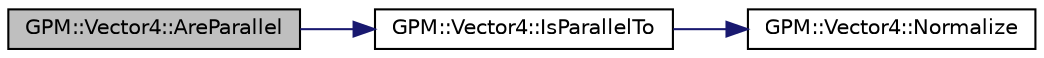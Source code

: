 digraph "GPM::Vector4::AreParallel"
{
 // INTERACTIVE_SVG=YES
 // LATEX_PDF_SIZE
  edge [fontname="Helvetica",fontsize="10",labelfontname="Helvetica",labelfontsize="10"];
  node [fontname="Helvetica",fontsize="10",shape=record];
  rankdir="LR";
  Node88 [label="GPM::Vector4::AreParallel",height=0.2,width=0.4,color="black", fillcolor="grey75", style="filled", fontcolor="black",tooltip="Return true if the two vectors are parallel."];
  Node88 -> Node89 [color="midnightblue",fontsize="10",style="solid",fontname="Helvetica"];
  Node89 [label="GPM::Vector4::IsParallelTo",height=0.2,width=0.4,color="black", fillcolor="white", style="filled",URL="$struct_g_p_m_1_1_vector4.html#a2bd1d7f32581dee0613fe4bc65b60534",tooltip="Return true if the two vectors are parallel."];
  Node89 -> Node90 [color="midnightblue",fontsize="10",style="solid",fontname="Helvetica"];
  Node90 [label="GPM::Vector4::Normalize",height=0.2,width=0.4,color="black", fillcolor="white", style="filled",URL="$struct_g_p_m_1_1_vector4.html#a03b38ee62c9126f4cb10f4dae0b4d26f",tooltip="Normalize the vector."];
}
